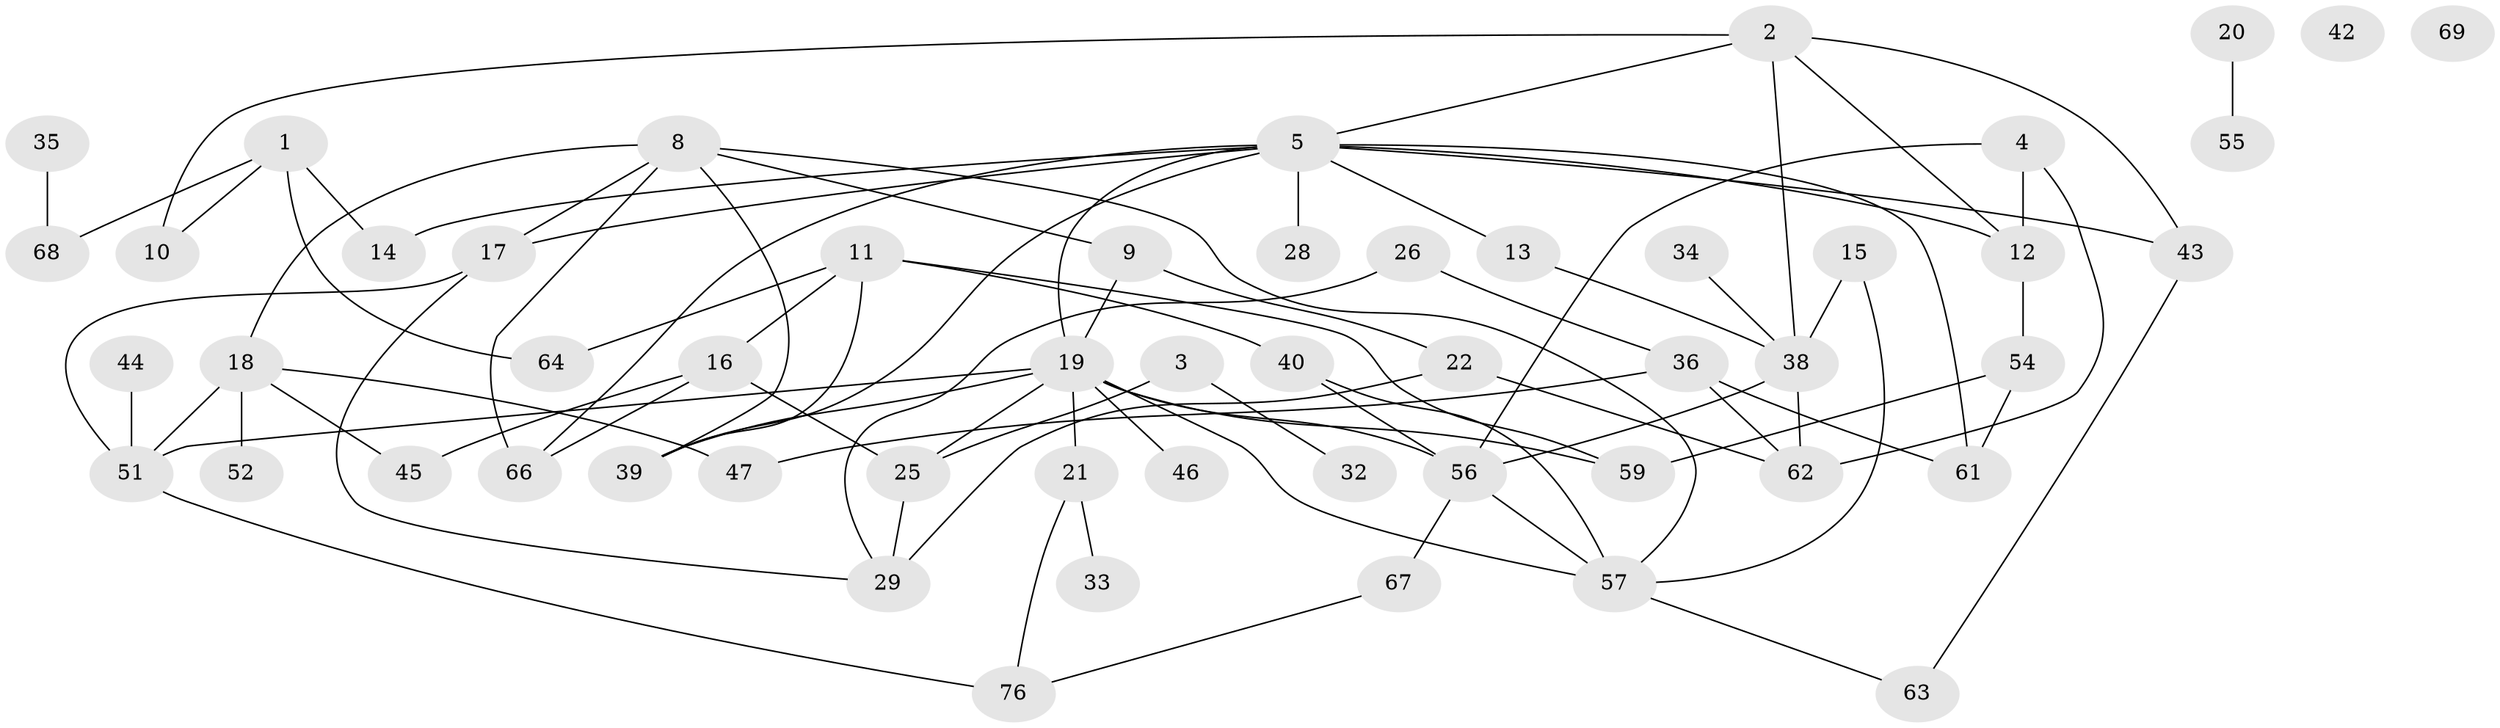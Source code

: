 // original degree distribution, {2: 0.2692307692307692, 4: 0.19230769230769232, 3: 0.23076923076923078, 6: 0.05128205128205128, 1: 0.16666666666666666, 5: 0.0641025641025641, 0: 0.02564102564102564}
// Generated by graph-tools (version 1.1) at 2025/16/03/04/25 18:16:43]
// undirected, 54 vertices, 84 edges
graph export_dot {
graph [start="1"]
  node [color=gray90,style=filled];
  1 [super="+65"];
  2 [super="+74"];
  3 [super="+71"];
  4;
  5 [super="+6+7+37"];
  8 [super="+49+30+78"];
  9 [super="+77+70"];
  10;
  11 [super="+24"];
  12 [super="+23"];
  13;
  14;
  15;
  16;
  17;
  18 [super="+41"];
  19 [super="+50+27"];
  20;
  21;
  22;
  25 [super="+48+53"];
  26;
  28;
  29 [super="+73"];
  32;
  33;
  34;
  35;
  36 [super="+58"];
  38 [super="+60"];
  39;
  40;
  42;
  43;
  44;
  45;
  46;
  47;
  51;
  52;
  54;
  55;
  56;
  57;
  59;
  61;
  62;
  63;
  64;
  66;
  67;
  68;
  69;
  76;
  1 -- 14;
  1 -- 64;
  1 -- 10;
  1 -- 68;
  2 -- 38 [weight=2];
  2 -- 43;
  2 -- 10;
  2 -- 12;
  2 -- 5;
  3 -- 25;
  3 -- 32;
  4 -- 56;
  4 -- 62;
  4 -- 12;
  5 -- 28;
  5 -- 43;
  5 -- 66;
  5 -- 61;
  5 -- 13;
  5 -- 17;
  5 -- 14;
  5 -- 39;
  5 -- 12;
  5 -- 19;
  8 -- 9;
  8 -- 66;
  8 -- 17;
  8 -- 39;
  8 -- 57;
  8 -- 18;
  9 -- 19;
  9 -- 22;
  11 -- 16;
  11 -- 59;
  11 -- 64;
  11 -- 40;
  11 -- 39;
  12 -- 54;
  13 -- 38;
  15 -- 38;
  15 -- 57;
  16 -- 25;
  16 -- 45;
  16 -- 66;
  17 -- 29;
  17 -- 51;
  18 -- 45;
  18 -- 51;
  18 -- 52;
  18 -- 47;
  19 -- 39;
  19 -- 59;
  19 -- 25;
  19 -- 51;
  19 -- 21;
  19 -- 56;
  19 -- 57;
  19 -- 46;
  20 -- 55;
  21 -- 33;
  21 -- 76;
  22 -- 29;
  22 -- 62;
  25 -- 29;
  26 -- 36;
  26 -- 29;
  34 -- 38;
  35 -- 68;
  36 -- 47;
  36 -- 61;
  36 -- 62;
  38 -- 56;
  38 -- 62;
  40 -- 56;
  40 -- 57;
  43 -- 63;
  44 -- 51;
  51 -- 76;
  54 -- 59;
  54 -- 61;
  56 -- 57;
  56 -- 67;
  57 -- 63;
  67 -- 76;
}
